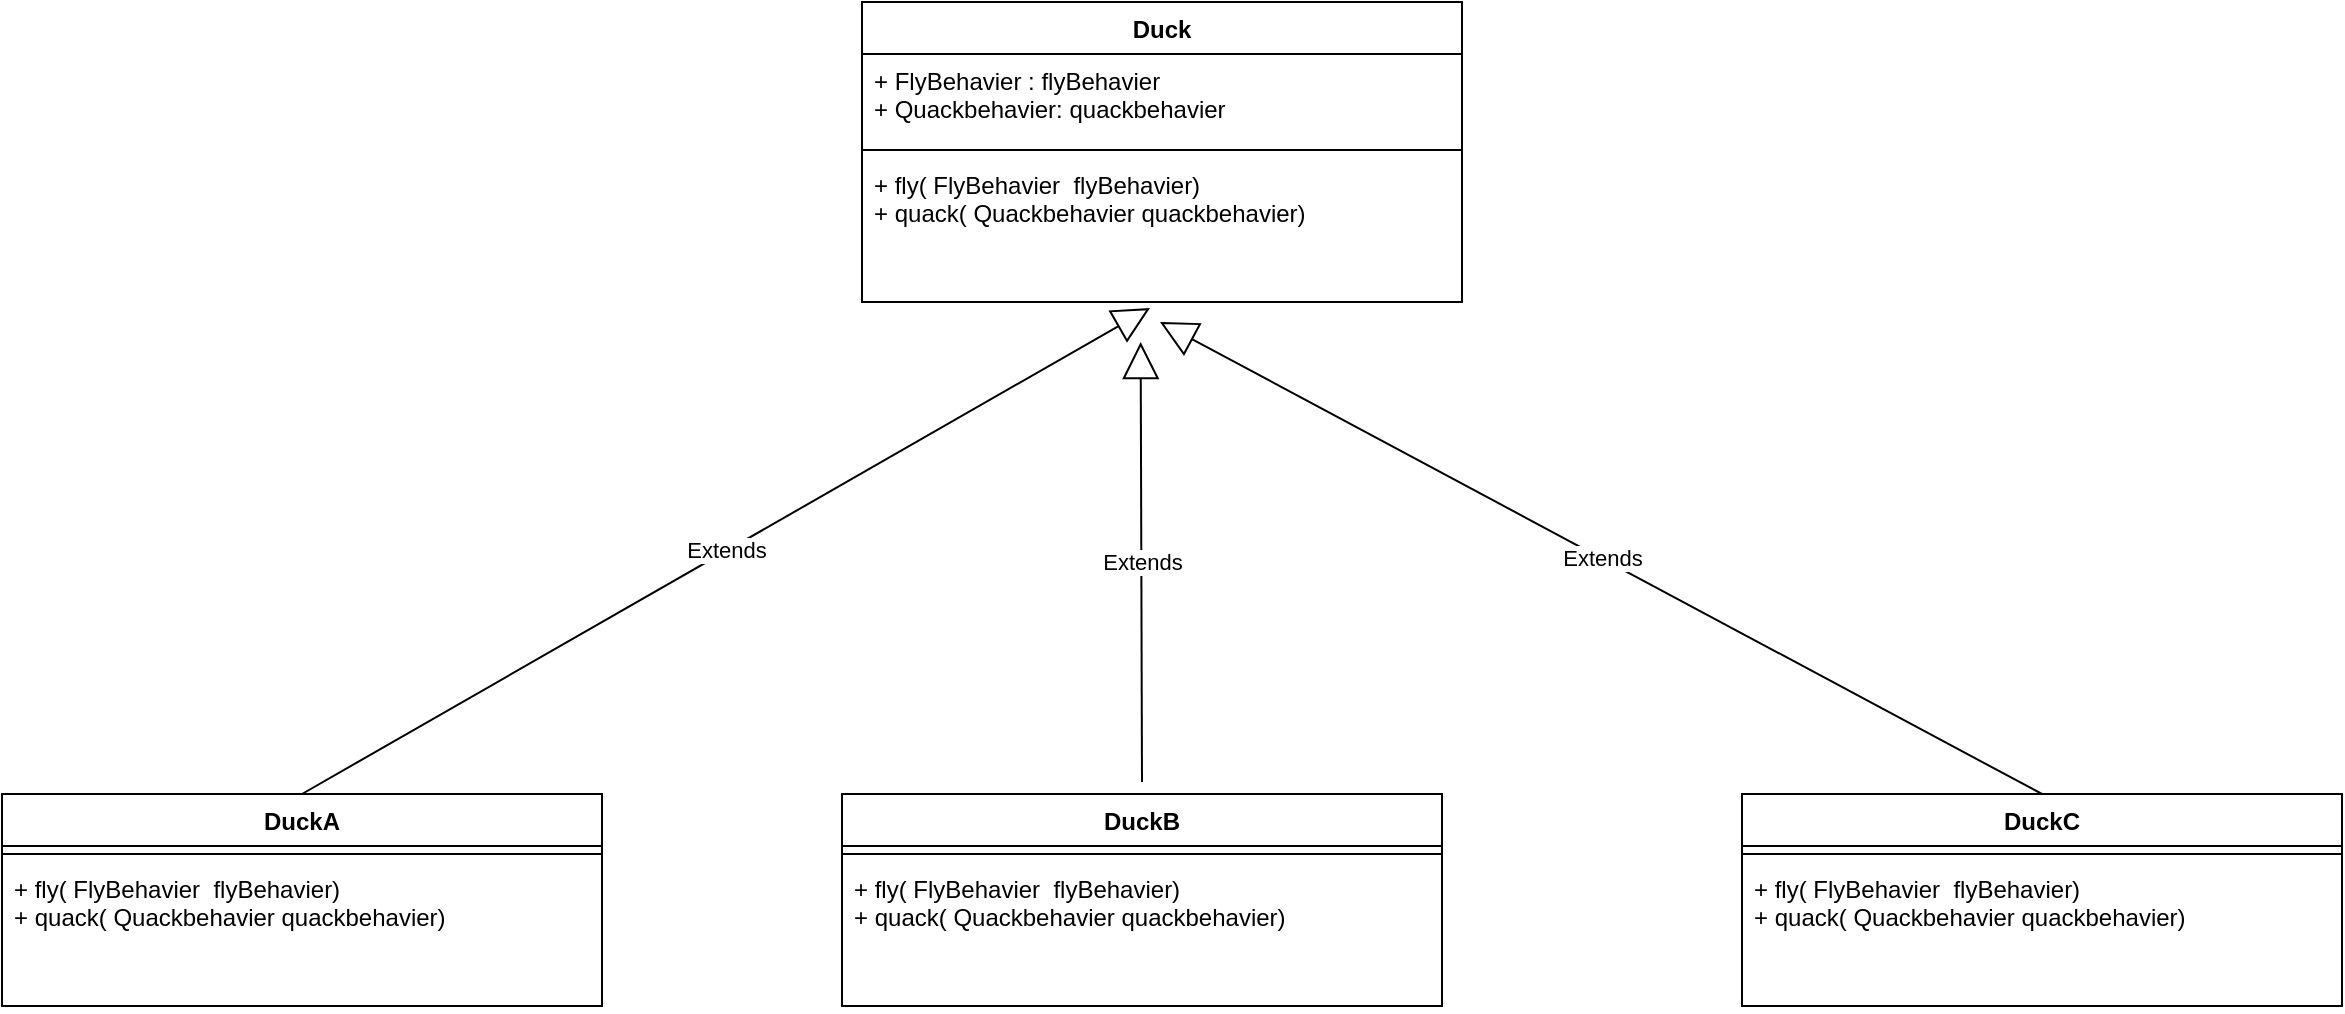 <mxfile version="24.7.6">
  <diagram name="第 1 页" id="UXrACzeSZ_RcdEhUXwJr">
    <mxGraphModel dx="1986" dy="759" grid="1" gridSize="10" guides="1" tooltips="1" connect="1" arrows="1" fold="1" page="1" pageScale="1" pageWidth="827" pageHeight="1169" math="0" shadow="0">
      <root>
        <mxCell id="0" />
        <mxCell id="1" parent="0" />
        <mxCell id="3rXj8dMfUJS7_eeTLvov-1" value="Duck" style="swimlane;fontStyle=1;align=center;verticalAlign=top;childLayout=stackLayout;horizontal=1;startSize=26;horizontalStack=0;resizeParent=1;resizeParentMax=0;resizeLast=0;collapsible=1;marginBottom=0;whiteSpace=wrap;html=1;" vertex="1" parent="1">
          <mxGeometry x="180" y="70" width="300" height="150" as="geometry" />
        </mxCell>
        <mxCell id="3rXj8dMfUJS7_eeTLvov-2" value="+ FlyBehavier : flyBehavier&lt;br&gt;+ Quackbehavier: quackbehavier" style="text;strokeColor=none;fillColor=none;align=left;verticalAlign=top;spacingLeft=4;spacingRight=4;overflow=hidden;rotatable=0;points=[[0,0.5],[1,0.5]];portConstraint=eastwest;whiteSpace=wrap;html=1;" vertex="1" parent="3rXj8dMfUJS7_eeTLvov-1">
          <mxGeometry y="26" width="300" height="44" as="geometry" />
        </mxCell>
        <mxCell id="3rXj8dMfUJS7_eeTLvov-3" value="" style="line;strokeWidth=1;fillColor=none;align=left;verticalAlign=middle;spacingTop=-1;spacingLeft=3;spacingRight=3;rotatable=0;labelPosition=right;points=[];portConstraint=eastwest;strokeColor=inherit;" vertex="1" parent="3rXj8dMfUJS7_eeTLvov-1">
          <mxGeometry y="70" width="300" height="8" as="geometry" />
        </mxCell>
        <mxCell id="3rXj8dMfUJS7_eeTLvov-4" value="+ fly(&amp;nbsp;FlyBehavier&amp;nbsp; flyBehavier)&lt;br&gt;+ quack( Quackbehavier quackbehavier)" style="text;strokeColor=none;fillColor=none;align=left;verticalAlign=top;spacingLeft=4;spacingRight=4;overflow=hidden;rotatable=0;points=[[0,0.5],[1,0.5]];portConstraint=eastwest;whiteSpace=wrap;html=1;" vertex="1" parent="3rXj8dMfUJS7_eeTLvov-1">
          <mxGeometry y="78" width="300" height="72" as="geometry" />
        </mxCell>
        <mxCell id="3rXj8dMfUJS7_eeTLvov-5" value="DuckA" style="swimlane;fontStyle=1;align=center;verticalAlign=top;childLayout=stackLayout;horizontal=1;startSize=26;horizontalStack=0;resizeParent=1;resizeParentMax=0;resizeLast=0;collapsible=1;marginBottom=0;whiteSpace=wrap;html=1;" vertex="1" parent="1">
          <mxGeometry x="-250" y="466" width="300" height="106" as="geometry" />
        </mxCell>
        <mxCell id="3rXj8dMfUJS7_eeTLvov-7" value="" style="line;strokeWidth=1;fillColor=none;align=left;verticalAlign=middle;spacingTop=-1;spacingLeft=3;spacingRight=3;rotatable=0;labelPosition=right;points=[];portConstraint=eastwest;strokeColor=inherit;" vertex="1" parent="3rXj8dMfUJS7_eeTLvov-5">
          <mxGeometry y="26" width="300" height="8" as="geometry" />
        </mxCell>
        <mxCell id="3rXj8dMfUJS7_eeTLvov-8" value="+ fly(&amp;nbsp;FlyBehavier&amp;nbsp; flyBehavier)&lt;br&gt;+ quack( Quackbehavier quackbehavier)" style="text;strokeColor=none;fillColor=none;align=left;verticalAlign=top;spacingLeft=4;spacingRight=4;overflow=hidden;rotatable=0;points=[[0,0.5],[1,0.5]];portConstraint=eastwest;whiteSpace=wrap;html=1;" vertex="1" parent="3rXj8dMfUJS7_eeTLvov-5">
          <mxGeometry y="34" width="300" height="72" as="geometry" />
        </mxCell>
        <mxCell id="3rXj8dMfUJS7_eeTLvov-9" value="DuckB" style="swimlane;fontStyle=1;align=center;verticalAlign=top;childLayout=stackLayout;horizontal=1;startSize=26;horizontalStack=0;resizeParent=1;resizeParentMax=0;resizeLast=0;collapsible=1;marginBottom=0;whiteSpace=wrap;html=1;" vertex="1" parent="1">
          <mxGeometry x="170" y="466" width="300" height="106" as="geometry" />
        </mxCell>
        <mxCell id="3rXj8dMfUJS7_eeTLvov-11" value="" style="line;strokeWidth=1;fillColor=none;align=left;verticalAlign=middle;spacingTop=-1;spacingLeft=3;spacingRight=3;rotatable=0;labelPosition=right;points=[];portConstraint=eastwest;strokeColor=inherit;" vertex="1" parent="3rXj8dMfUJS7_eeTLvov-9">
          <mxGeometry y="26" width="300" height="8" as="geometry" />
        </mxCell>
        <mxCell id="3rXj8dMfUJS7_eeTLvov-12" value="+ fly(&amp;nbsp;FlyBehavier&amp;nbsp; flyBehavier)&lt;br&gt;+ quack( Quackbehavier quackbehavier)" style="text;strokeColor=none;fillColor=none;align=left;verticalAlign=top;spacingLeft=4;spacingRight=4;overflow=hidden;rotatable=0;points=[[0,0.5],[1,0.5]];portConstraint=eastwest;whiteSpace=wrap;html=1;" vertex="1" parent="3rXj8dMfUJS7_eeTLvov-9">
          <mxGeometry y="34" width="300" height="72" as="geometry" />
        </mxCell>
        <mxCell id="3rXj8dMfUJS7_eeTLvov-13" value="DuckC" style="swimlane;fontStyle=1;align=center;verticalAlign=top;childLayout=stackLayout;horizontal=1;startSize=26;horizontalStack=0;resizeParent=1;resizeParentMax=0;resizeLast=0;collapsible=1;marginBottom=0;whiteSpace=wrap;html=1;" vertex="1" parent="1">
          <mxGeometry x="620" y="466" width="300" height="106" as="geometry" />
        </mxCell>
        <mxCell id="3rXj8dMfUJS7_eeTLvov-15" value="" style="line;strokeWidth=1;fillColor=none;align=left;verticalAlign=middle;spacingTop=-1;spacingLeft=3;spacingRight=3;rotatable=0;labelPosition=right;points=[];portConstraint=eastwest;strokeColor=inherit;" vertex="1" parent="3rXj8dMfUJS7_eeTLvov-13">
          <mxGeometry y="26" width="300" height="8" as="geometry" />
        </mxCell>
        <mxCell id="3rXj8dMfUJS7_eeTLvov-16" value="+ fly(&amp;nbsp;FlyBehavier&amp;nbsp; flyBehavier)&lt;br&gt;+ quack( Quackbehavier quackbehavier)" style="text;strokeColor=none;fillColor=none;align=left;verticalAlign=top;spacingLeft=4;spacingRight=4;overflow=hidden;rotatable=0;points=[[0,0.5],[1,0.5]];portConstraint=eastwest;whiteSpace=wrap;html=1;" vertex="1" parent="3rXj8dMfUJS7_eeTLvov-13">
          <mxGeometry y="34" width="300" height="72" as="geometry" />
        </mxCell>
        <mxCell id="3rXj8dMfUJS7_eeTLvov-21" value="Extends" style="endArrow=block;endSize=16;endFill=0;html=1;rounded=0;exitX=0.5;exitY=0;exitDx=0;exitDy=0;entryX=0.48;entryY=1.042;entryDx=0;entryDy=0;entryPerimeter=0;" edge="1" parent="1" source="3rXj8dMfUJS7_eeTLvov-5" target="3rXj8dMfUJS7_eeTLvov-4">
          <mxGeometry width="160" relative="1" as="geometry">
            <mxPoint x="350" y="420" as="sourcePoint" />
            <mxPoint x="510" y="420" as="targetPoint" />
          </mxGeometry>
        </mxCell>
        <mxCell id="3rXj8dMfUJS7_eeTLvov-22" value="Extends" style="endArrow=block;endSize=16;endFill=0;html=1;rounded=0;" edge="1" parent="1">
          <mxGeometry width="160" relative="1" as="geometry">
            <mxPoint x="320" y="460" as="sourcePoint" />
            <mxPoint x="319.33" y="240" as="targetPoint" />
          </mxGeometry>
        </mxCell>
        <mxCell id="3rXj8dMfUJS7_eeTLvov-23" value="Extends" style="endArrow=block;endSize=16;endFill=0;html=1;rounded=0;exitX=0.5;exitY=0;exitDx=0;exitDy=0;" edge="1" parent="1" source="3rXj8dMfUJS7_eeTLvov-13">
          <mxGeometry width="160" relative="1" as="geometry">
            <mxPoint x="330" y="470" as="sourcePoint" />
            <mxPoint x="329" y="230" as="targetPoint" />
          </mxGeometry>
        </mxCell>
      </root>
    </mxGraphModel>
  </diagram>
</mxfile>
